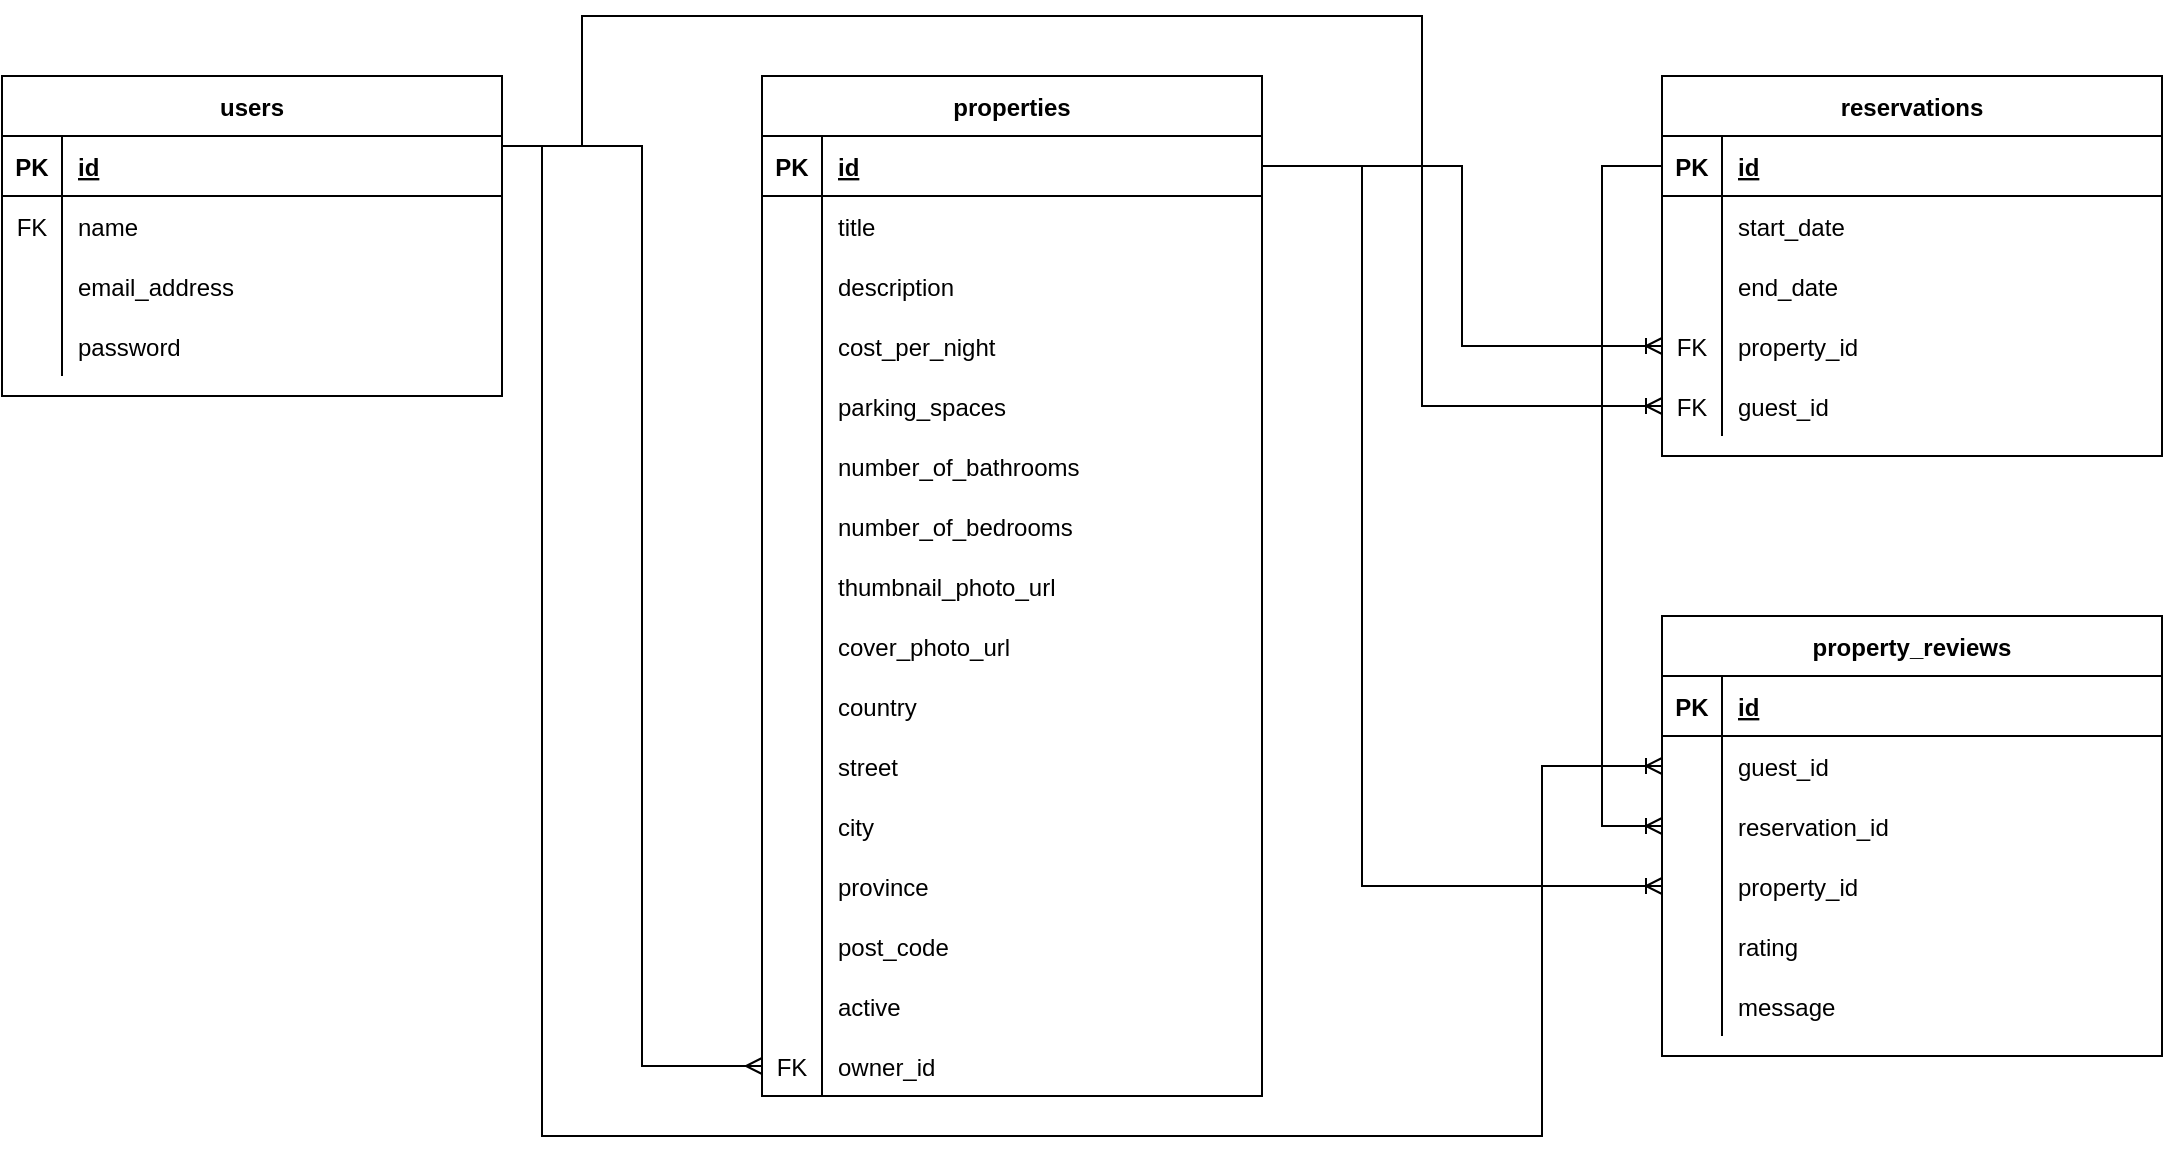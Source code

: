 <mxfile version="17.0.0" type="device"><diagram id="R2lEEEUBdFMjLlhIrx00" name="Page-1"><mxGraphModel dx="2912" dy="1122" grid="1" gridSize="10" guides="1" tooltips="1" connect="1" arrows="1" fold="1" page="1" pageScale="1" pageWidth="850" pageHeight="1100" math="0" shadow="0" extFonts="Permanent Marker^https://fonts.googleapis.com/css?family=Permanent+Marker"><root><mxCell id="0"/><mxCell id="1" parent="0"/><mxCell id="C-vyLk0tnHw3VtMMgP7b-13" value="users" style="shape=table;startSize=30;container=1;collapsible=1;childLayout=tableLayout;fixedRows=1;rowLines=0;fontStyle=1;align=center;resizeLast=1;" parent="1" vertex="1"><mxGeometry x="-580" y="140" width="250" height="160" as="geometry"/></mxCell><mxCell id="C-vyLk0tnHw3VtMMgP7b-14" value="" style="shape=partialRectangle;collapsible=0;dropTarget=0;pointerEvents=0;fillColor=none;points=[[0,0.5],[1,0.5]];portConstraint=eastwest;top=0;left=0;right=0;bottom=1;fontStyle=1" parent="C-vyLk0tnHw3VtMMgP7b-13" vertex="1"><mxGeometry y="30" width="250" height="30" as="geometry"/></mxCell><mxCell id="C-vyLk0tnHw3VtMMgP7b-15" value="PK" style="shape=partialRectangle;overflow=hidden;connectable=0;fillColor=none;top=0;left=0;bottom=0;right=0;fontStyle=1;" parent="C-vyLk0tnHw3VtMMgP7b-14" vertex="1"><mxGeometry width="30" height="30" as="geometry"><mxRectangle width="30" height="30" as="alternateBounds"/></mxGeometry></mxCell><mxCell id="C-vyLk0tnHw3VtMMgP7b-16" value="id" style="shape=partialRectangle;overflow=hidden;connectable=0;fillColor=none;top=0;left=0;bottom=0;right=0;align=left;spacingLeft=6;fontStyle=5;" parent="C-vyLk0tnHw3VtMMgP7b-14" vertex="1"><mxGeometry x="30" width="220" height="30" as="geometry"><mxRectangle width="220" height="30" as="alternateBounds"/></mxGeometry></mxCell><mxCell id="C-vyLk0tnHw3VtMMgP7b-17" value="" style="shape=partialRectangle;collapsible=0;dropTarget=0;pointerEvents=0;fillColor=none;points=[[0,0.5],[1,0.5]];portConstraint=eastwest;top=0;left=0;right=0;bottom=0;" parent="C-vyLk0tnHw3VtMMgP7b-13" vertex="1"><mxGeometry y="60" width="250" height="30" as="geometry"/></mxCell><mxCell id="C-vyLk0tnHw3VtMMgP7b-18" value="FK" style="shape=partialRectangle;overflow=hidden;connectable=0;fillColor=none;top=0;left=0;bottom=0;right=0;" parent="C-vyLk0tnHw3VtMMgP7b-17" vertex="1"><mxGeometry width="30" height="30" as="geometry"><mxRectangle width="30" height="30" as="alternateBounds"/></mxGeometry></mxCell><mxCell id="C-vyLk0tnHw3VtMMgP7b-19" value="name" style="shape=partialRectangle;overflow=hidden;connectable=0;fillColor=none;top=0;left=0;bottom=0;right=0;align=left;spacingLeft=6;" parent="C-vyLk0tnHw3VtMMgP7b-17" vertex="1"><mxGeometry x="30" width="220" height="30" as="geometry"><mxRectangle width="220" height="30" as="alternateBounds"/></mxGeometry></mxCell><mxCell id="C-vyLk0tnHw3VtMMgP7b-20" value="" style="shape=partialRectangle;collapsible=0;dropTarget=0;pointerEvents=0;fillColor=none;points=[[0,0.5],[1,0.5]];portConstraint=eastwest;top=0;left=0;right=0;bottom=0;" parent="C-vyLk0tnHw3VtMMgP7b-13" vertex="1"><mxGeometry y="90" width="250" height="30" as="geometry"/></mxCell><mxCell id="C-vyLk0tnHw3VtMMgP7b-21" value="" style="shape=partialRectangle;overflow=hidden;connectable=0;fillColor=none;top=0;left=0;bottom=0;right=0;" parent="C-vyLk0tnHw3VtMMgP7b-20" vertex="1"><mxGeometry width="30" height="30" as="geometry"><mxRectangle width="30" height="30" as="alternateBounds"/></mxGeometry></mxCell><mxCell id="C-vyLk0tnHw3VtMMgP7b-22" value="email_address" style="shape=partialRectangle;overflow=hidden;connectable=0;fillColor=none;top=0;left=0;bottom=0;right=0;align=left;spacingLeft=6;" parent="C-vyLk0tnHw3VtMMgP7b-20" vertex="1"><mxGeometry x="30" width="220" height="30" as="geometry"><mxRectangle width="220" height="30" as="alternateBounds"/></mxGeometry></mxCell><mxCell id="NNq_k4q-C2Qxh6D-MhSQ-1" style="shape=partialRectangle;collapsible=0;dropTarget=0;pointerEvents=0;fillColor=none;points=[[0,0.5],[1,0.5]];portConstraint=eastwest;top=0;left=0;right=0;bottom=0;" parent="C-vyLk0tnHw3VtMMgP7b-13" vertex="1"><mxGeometry y="120" width="250" height="30" as="geometry"/></mxCell><mxCell id="NNq_k4q-C2Qxh6D-MhSQ-2" style="shape=partialRectangle;overflow=hidden;connectable=0;fillColor=none;top=0;left=0;bottom=0;right=0;" parent="NNq_k4q-C2Qxh6D-MhSQ-1" vertex="1"><mxGeometry width="30" height="30" as="geometry"><mxRectangle width="30" height="30" as="alternateBounds"/></mxGeometry></mxCell><mxCell id="NNq_k4q-C2Qxh6D-MhSQ-3" value="password" style="shape=partialRectangle;overflow=hidden;connectable=0;fillColor=none;top=0;left=0;bottom=0;right=0;align=left;spacingLeft=6;" parent="NNq_k4q-C2Qxh6D-MhSQ-1" vertex="1"><mxGeometry x="30" width="220" height="30" as="geometry"><mxRectangle width="220" height="30" as="alternateBounds"/></mxGeometry></mxCell><mxCell id="C-vyLk0tnHw3VtMMgP7b-23" value="properties" style="shape=table;startSize=30;container=1;collapsible=1;childLayout=tableLayout;fixedRows=1;rowLines=0;fontStyle=1;align=center;resizeLast=1;" parent="1" vertex="1"><mxGeometry x="-200" y="140" width="250" height="510" as="geometry"/></mxCell><mxCell id="C-vyLk0tnHw3VtMMgP7b-24" value="" style="shape=partialRectangle;collapsible=0;dropTarget=0;pointerEvents=0;fillColor=none;points=[[0,0.5],[1,0.5]];portConstraint=eastwest;top=0;left=0;right=0;bottom=1;" parent="C-vyLk0tnHw3VtMMgP7b-23" vertex="1"><mxGeometry y="30" width="250" height="30" as="geometry"/></mxCell><mxCell id="C-vyLk0tnHw3VtMMgP7b-25" value="PK" style="shape=partialRectangle;overflow=hidden;connectable=0;fillColor=none;top=0;left=0;bottom=0;right=0;fontStyle=1;" parent="C-vyLk0tnHw3VtMMgP7b-24" vertex="1"><mxGeometry width="30" height="30" as="geometry"><mxRectangle width="30" height="30" as="alternateBounds"/></mxGeometry></mxCell><mxCell id="C-vyLk0tnHw3VtMMgP7b-26" value="id" style="shape=partialRectangle;overflow=hidden;connectable=0;fillColor=none;top=0;left=0;bottom=0;right=0;align=left;spacingLeft=6;fontStyle=5;" parent="C-vyLk0tnHw3VtMMgP7b-24" vertex="1"><mxGeometry x="30" width="220" height="30" as="geometry"><mxRectangle width="220" height="30" as="alternateBounds"/></mxGeometry></mxCell><mxCell id="C-vyLk0tnHw3VtMMgP7b-27" value="" style="shape=partialRectangle;collapsible=0;dropTarget=0;pointerEvents=0;fillColor=none;points=[[0,0.5],[1,0.5]];portConstraint=eastwest;top=0;left=0;right=0;bottom=0;" parent="C-vyLk0tnHw3VtMMgP7b-23" vertex="1"><mxGeometry y="60" width="250" height="30" as="geometry"/></mxCell><mxCell id="C-vyLk0tnHw3VtMMgP7b-28" value="" style="shape=partialRectangle;overflow=hidden;connectable=0;fillColor=none;top=0;left=0;bottom=0;right=0;" parent="C-vyLk0tnHw3VtMMgP7b-27" vertex="1"><mxGeometry width="30" height="30" as="geometry"><mxRectangle width="30" height="30" as="alternateBounds"/></mxGeometry></mxCell><mxCell id="C-vyLk0tnHw3VtMMgP7b-29" value="title" style="shape=partialRectangle;overflow=hidden;connectable=0;fillColor=none;top=0;left=0;bottom=0;right=0;align=left;spacingLeft=6;" parent="C-vyLk0tnHw3VtMMgP7b-27" vertex="1"><mxGeometry x="30" width="220" height="30" as="geometry"><mxRectangle width="220" height="30" as="alternateBounds"/></mxGeometry></mxCell><mxCell id="NNq_k4q-C2Qxh6D-MhSQ-4" style="shape=partialRectangle;collapsible=0;dropTarget=0;pointerEvents=0;fillColor=none;points=[[0,0.5],[1,0.5]];portConstraint=eastwest;top=0;left=0;right=0;bottom=0;" parent="C-vyLk0tnHw3VtMMgP7b-23" vertex="1"><mxGeometry y="90" width="250" height="30" as="geometry"/></mxCell><mxCell id="NNq_k4q-C2Qxh6D-MhSQ-5" style="shape=partialRectangle;overflow=hidden;connectable=0;fillColor=none;top=0;left=0;bottom=0;right=0;" parent="NNq_k4q-C2Qxh6D-MhSQ-4" vertex="1"><mxGeometry width="30" height="30" as="geometry"><mxRectangle width="30" height="30" as="alternateBounds"/></mxGeometry></mxCell><mxCell id="NNq_k4q-C2Qxh6D-MhSQ-6" value="description   " style="shape=partialRectangle;overflow=hidden;connectable=0;fillColor=none;top=0;left=0;bottom=0;right=0;align=left;spacingLeft=6;" parent="NNq_k4q-C2Qxh6D-MhSQ-4" vertex="1"><mxGeometry x="30" width="220" height="30" as="geometry"><mxRectangle width="220" height="30" as="alternateBounds"/></mxGeometry></mxCell><mxCell id="NNq_k4q-C2Qxh6D-MhSQ-7" style="shape=partialRectangle;collapsible=0;dropTarget=0;pointerEvents=0;fillColor=none;points=[[0,0.5],[1,0.5]];portConstraint=eastwest;top=0;left=0;right=0;bottom=0;" parent="C-vyLk0tnHw3VtMMgP7b-23" vertex="1"><mxGeometry y="120" width="250" height="30" as="geometry"/></mxCell><mxCell id="NNq_k4q-C2Qxh6D-MhSQ-8" style="shape=partialRectangle;overflow=hidden;connectable=0;fillColor=none;top=0;left=0;bottom=0;right=0;" parent="NNq_k4q-C2Qxh6D-MhSQ-7" vertex="1"><mxGeometry width="30" height="30" as="geometry"><mxRectangle width="30" height="30" as="alternateBounds"/></mxGeometry></mxCell><mxCell id="NNq_k4q-C2Qxh6D-MhSQ-9" value="cost_per_night" style="shape=partialRectangle;overflow=hidden;connectable=0;fillColor=none;top=0;left=0;bottom=0;right=0;align=left;spacingLeft=6;" parent="NNq_k4q-C2Qxh6D-MhSQ-7" vertex="1"><mxGeometry x="30" width="220" height="30" as="geometry"><mxRectangle width="220" height="30" as="alternateBounds"/></mxGeometry></mxCell><mxCell id="NNq_k4q-C2Qxh6D-MhSQ-10" style="shape=partialRectangle;collapsible=0;dropTarget=0;pointerEvents=0;fillColor=none;points=[[0,0.5],[1,0.5]];portConstraint=eastwest;top=0;left=0;right=0;bottom=0;" parent="C-vyLk0tnHw3VtMMgP7b-23" vertex="1"><mxGeometry y="150" width="250" height="30" as="geometry"/></mxCell><mxCell id="NNq_k4q-C2Qxh6D-MhSQ-11" style="shape=partialRectangle;overflow=hidden;connectable=0;fillColor=none;top=0;left=0;bottom=0;right=0;" parent="NNq_k4q-C2Qxh6D-MhSQ-10" vertex="1"><mxGeometry width="30" height="30" as="geometry"><mxRectangle width="30" height="30" as="alternateBounds"/></mxGeometry></mxCell><mxCell id="NNq_k4q-C2Qxh6D-MhSQ-12" value="parking_spaces" style="shape=partialRectangle;overflow=hidden;connectable=0;fillColor=none;top=0;left=0;bottom=0;right=0;align=left;spacingLeft=6;" parent="NNq_k4q-C2Qxh6D-MhSQ-10" vertex="1"><mxGeometry x="30" width="220" height="30" as="geometry"><mxRectangle width="220" height="30" as="alternateBounds"/></mxGeometry></mxCell><mxCell id="NNq_k4q-C2Qxh6D-MhSQ-13" style="shape=partialRectangle;collapsible=0;dropTarget=0;pointerEvents=0;fillColor=none;points=[[0,0.5],[1,0.5]];portConstraint=eastwest;top=0;left=0;right=0;bottom=0;" parent="C-vyLk0tnHw3VtMMgP7b-23" vertex="1"><mxGeometry y="180" width="250" height="30" as="geometry"/></mxCell><mxCell id="NNq_k4q-C2Qxh6D-MhSQ-14" style="shape=partialRectangle;overflow=hidden;connectable=0;fillColor=none;top=0;left=0;bottom=0;right=0;" parent="NNq_k4q-C2Qxh6D-MhSQ-13" vertex="1"><mxGeometry width="30" height="30" as="geometry"><mxRectangle width="30" height="30" as="alternateBounds"/></mxGeometry></mxCell><mxCell id="NNq_k4q-C2Qxh6D-MhSQ-15" value="number_of_bathrooms" style="shape=partialRectangle;overflow=hidden;connectable=0;fillColor=none;top=0;left=0;bottom=0;right=0;align=left;spacingLeft=6;" parent="NNq_k4q-C2Qxh6D-MhSQ-13" vertex="1"><mxGeometry x="30" width="220" height="30" as="geometry"><mxRectangle width="220" height="30" as="alternateBounds"/></mxGeometry></mxCell><mxCell id="NNq_k4q-C2Qxh6D-MhSQ-16" style="shape=partialRectangle;collapsible=0;dropTarget=0;pointerEvents=0;fillColor=none;points=[[0,0.5],[1,0.5]];portConstraint=eastwest;top=0;left=0;right=0;bottom=0;" parent="C-vyLk0tnHw3VtMMgP7b-23" vertex="1"><mxGeometry y="210" width="250" height="30" as="geometry"/></mxCell><mxCell id="NNq_k4q-C2Qxh6D-MhSQ-17" style="shape=partialRectangle;overflow=hidden;connectable=0;fillColor=none;top=0;left=0;bottom=0;right=0;" parent="NNq_k4q-C2Qxh6D-MhSQ-16" vertex="1"><mxGeometry width="30" height="30" as="geometry"><mxRectangle width="30" height="30" as="alternateBounds"/></mxGeometry></mxCell><mxCell id="NNq_k4q-C2Qxh6D-MhSQ-18" value="number_of_bedrooms" style="shape=partialRectangle;overflow=hidden;connectable=0;fillColor=none;top=0;left=0;bottom=0;right=0;align=left;spacingLeft=6;" parent="NNq_k4q-C2Qxh6D-MhSQ-16" vertex="1"><mxGeometry x="30" width="220" height="30" as="geometry"><mxRectangle width="220" height="30" as="alternateBounds"/></mxGeometry></mxCell><mxCell id="NNq_k4q-C2Qxh6D-MhSQ-112" style="shape=partialRectangle;collapsible=0;dropTarget=0;pointerEvents=0;fillColor=none;points=[[0,0.5],[1,0.5]];portConstraint=eastwest;top=0;left=0;right=0;bottom=0;" parent="C-vyLk0tnHw3VtMMgP7b-23" vertex="1"><mxGeometry y="240" width="250" height="30" as="geometry"/></mxCell><mxCell id="NNq_k4q-C2Qxh6D-MhSQ-113" style="shape=partialRectangle;overflow=hidden;connectable=0;fillColor=none;top=0;left=0;bottom=0;right=0;" parent="NNq_k4q-C2Qxh6D-MhSQ-112" vertex="1"><mxGeometry width="30" height="30" as="geometry"><mxRectangle width="30" height="30" as="alternateBounds"/></mxGeometry></mxCell><mxCell id="NNq_k4q-C2Qxh6D-MhSQ-114" value="thumbnail_photo_url" style="shape=partialRectangle;overflow=hidden;connectable=0;fillColor=none;top=0;left=0;bottom=0;right=0;align=left;spacingLeft=6;" parent="NNq_k4q-C2Qxh6D-MhSQ-112" vertex="1"><mxGeometry x="30" width="220" height="30" as="geometry"><mxRectangle width="220" height="30" as="alternateBounds"/></mxGeometry></mxCell><mxCell id="NNq_k4q-C2Qxh6D-MhSQ-115" style="shape=partialRectangle;collapsible=0;dropTarget=0;pointerEvents=0;fillColor=none;points=[[0,0.5],[1,0.5]];portConstraint=eastwest;top=0;left=0;right=0;bottom=0;" parent="C-vyLk0tnHw3VtMMgP7b-23" vertex="1"><mxGeometry y="270" width="250" height="30" as="geometry"/></mxCell><mxCell id="NNq_k4q-C2Qxh6D-MhSQ-116" style="shape=partialRectangle;overflow=hidden;connectable=0;fillColor=none;top=0;left=0;bottom=0;right=0;" parent="NNq_k4q-C2Qxh6D-MhSQ-115" vertex="1"><mxGeometry width="30" height="30" as="geometry"><mxRectangle width="30" height="30" as="alternateBounds"/></mxGeometry></mxCell><mxCell id="NNq_k4q-C2Qxh6D-MhSQ-117" value="cover_photo_url" style="shape=partialRectangle;overflow=hidden;connectable=0;fillColor=none;top=0;left=0;bottom=0;right=0;align=left;spacingLeft=6;" parent="NNq_k4q-C2Qxh6D-MhSQ-115" vertex="1"><mxGeometry x="30" width="220" height="30" as="geometry"><mxRectangle width="220" height="30" as="alternateBounds"/></mxGeometry></mxCell><mxCell id="NNq_k4q-C2Qxh6D-MhSQ-118" style="shape=partialRectangle;collapsible=0;dropTarget=0;pointerEvents=0;fillColor=none;points=[[0,0.5],[1,0.5]];portConstraint=eastwest;top=0;left=0;right=0;bottom=0;" parent="C-vyLk0tnHw3VtMMgP7b-23" vertex="1"><mxGeometry y="300" width="250" height="30" as="geometry"/></mxCell><mxCell id="NNq_k4q-C2Qxh6D-MhSQ-119" style="shape=partialRectangle;overflow=hidden;connectable=0;fillColor=none;top=0;left=0;bottom=0;right=0;" parent="NNq_k4q-C2Qxh6D-MhSQ-118" vertex="1"><mxGeometry width="30" height="30" as="geometry"><mxRectangle width="30" height="30" as="alternateBounds"/></mxGeometry></mxCell><mxCell id="NNq_k4q-C2Qxh6D-MhSQ-120" value="country" style="shape=partialRectangle;overflow=hidden;connectable=0;fillColor=none;top=0;left=0;bottom=0;right=0;align=left;spacingLeft=6;" parent="NNq_k4q-C2Qxh6D-MhSQ-118" vertex="1"><mxGeometry x="30" width="220" height="30" as="geometry"><mxRectangle width="220" height="30" as="alternateBounds"/></mxGeometry></mxCell><mxCell id="NNq_k4q-C2Qxh6D-MhSQ-121" style="shape=partialRectangle;collapsible=0;dropTarget=0;pointerEvents=0;fillColor=none;points=[[0,0.5],[1,0.5]];portConstraint=eastwest;top=0;left=0;right=0;bottom=0;" parent="C-vyLk0tnHw3VtMMgP7b-23" vertex="1"><mxGeometry y="330" width="250" height="30" as="geometry"/></mxCell><mxCell id="NNq_k4q-C2Qxh6D-MhSQ-122" style="shape=partialRectangle;overflow=hidden;connectable=0;fillColor=none;top=0;left=0;bottom=0;right=0;" parent="NNq_k4q-C2Qxh6D-MhSQ-121" vertex="1"><mxGeometry width="30" height="30" as="geometry"><mxRectangle width="30" height="30" as="alternateBounds"/></mxGeometry></mxCell><mxCell id="NNq_k4q-C2Qxh6D-MhSQ-123" value="street" style="shape=partialRectangle;overflow=hidden;connectable=0;fillColor=none;top=0;left=0;bottom=0;right=0;align=left;spacingLeft=6;" parent="NNq_k4q-C2Qxh6D-MhSQ-121" vertex="1"><mxGeometry x="30" width="220" height="30" as="geometry"><mxRectangle width="220" height="30" as="alternateBounds"/></mxGeometry></mxCell><mxCell id="NNq_k4q-C2Qxh6D-MhSQ-151" style="shape=partialRectangle;collapsible=0;dropTarget=0;pointerEvents=0;fillColor=none;points=[[0,0.5],[1,0.5]];portConstraint=eastwest;top=0;left=0;right=0;bottom=0;" parent="C-vyLk0tnHw3VtMMgP7b-23" vertex="1"><mxGeometry y="360" width="250" height="30" as="geometry"/></mxCell><mxCell id="NNq_k4q-C2Qxh6D-MhSQ-152" style="shape=partialRectangle;overflow=hidden;connectable=0;fillColor=none;top=0;left=0;bottom=0;right=0;" parent="NNq_k4q-C2Qxh6D-MhSQ-151" vertex="1"><mxGeometry width="30" height="30" as="geometry"><mxRectangle width="30" height="30" as="alternateBounds"/></mxGeometry></mxCell><mxCell id="NNq_k4q-C2Qxh6D-MhSQ-153" value="city" style="shape=partialRectangle;overflow=hidden;connectable=0;fillColor=none;top=0;left=0;bottom=0;right=0;align=left;spacingLeft=6;" parent="NNq_k4q-C2Qxh6D-MhSQ-151" vertex="1"><mxGeometry x="30" width="220" height="30" as="geometry"><mxRectangle width="220" height="30" as="alternateBounds"/></mxGeometry></mxCell><mxCell id="NNq_k4q-C2Qxh6D-MhSQ-124" style="shape=partialRectangle;collapsible=0;dropTarget=0;pointerEvents=0;fillColor=none;points=[[0,0.5],[1,0.5]];portConstraint=eastwest;top=0;left=0;right=0;bottom=0;" parent="C-vyLk0tnHw3VtMMgP7b-23" vertex="1"><mxGeometry y="390" width="250" height="30" as="geometry"/></mxCell><mxCell id="NNq_k4q-C2Qxh6D-MhSQ-125" style="shape=partialRectangle;overflow=hidden;connectable=0;fillColor=none;top=0;left=0;bottom=0;right=0;" parent="NNq_k4q-C2Qxh6D-MhSQ-124" vertex="1"><mxGeometry width="30" height="30" as="geometry"><mxRectangle width="30" height="30" as="alternateBounds"/></mxGeometry></mxCell><mxCell id="NNq_k4q-C2Qxh6D-MhSQ-126" value="province" style="shape=partialRectangle;overflow=hidden;connectable=0;fillColor=none;top=0;left=0;bottom=0;right=0;align=left;spacingLeft=6;" parent="NNq_k4q-C2Qxh6D-MhSQ-124" vertex="1"><mxGeometry x="30" width="220" height="30" as="geometry"><mxRectangle width="220" height="30" as="alternateBounds"/></mxGeometry></mxCell><mxCell id="NNq_k4q-C2Qxh6D-MhSQ-127" style="shape=partialRectangle;collapsible=0;dropTarget=0;pointerEvents=0;fillColor=none;points=[[0,0.5],[1,0.5]];portConstraint=eastwest;top=0;left=0;right=0;bottom=0;" parent="C-vyLk0tnHw3VtMMgP7b-23" vertex="1"><mxGeometry y="420" width="250" height="30" as="geometry"/></mxCell><mxCell id="NNq_k4q-C2Qxh6D-MhSQ-128" style="shape=partialRectangle;overflow=hidden;connectable=0;fillColor=none;top=0;left=0;bottom=0;right=0;" parent="NNq_k4q-C2Qxh6D-MhSQ-127" vertex="1"><mxGeometry width="30" height="30" as="geometry"><mxRectangle width="30" height="30" as="alternateBounds"/></mxGeometry></mxCell><mxCell id="NNq_k4q-C2Qxh6D-MhSQ-129" value="post_code" style="shape=partialRectangle;overflow=hidden;connectable=0;fillColor=none;top=0;left=0;bottom=0;right=0;align=left;spacingLeft=6;" parent="NNq_k4q-C2Qxh6D-MhSQ-127" vertex="1"><mxGeometry x="30" width="220" height="30" as="geometry"><mxRectangle width="220" height="30" as="alternateBounds"/></mxGeometry></mxCell><mxCell id="NNq_k4q-C2Qxh6D-MhSQ-130" style="shape=partialRectangle;collapsible=0;dropTarget=0;pointerEvents=0;fillColor=none;points=[[0,0.5],[1,0.5]];portConstraint=eastwest;top=0;left=0;right=0;bottom=0;" parent="C-vyLk0tnHw3VtMMgP7b-23" vertex="1"><mxGeometry y="450" width="250" height="30" as="geometry"/></mxCell><mxCell id="NNq_k4q-C2Qxh6D-MhSQ-131" style="shape=partialRectangle;overflow=hidden;connectable=0;fillColor=none;top=0;left=0;bottom=0;right=0;" parent="NNq_k4q-C2Qxh6D-MhSQ-130" vertex="1"><mxGeometry width="30" height="30" as="geometry"><mxRectangle width="30" height="30" as="alternateBounds"/></mxGeometry></mxCell><mxCell id="NNq_k4q-C2Qxh6D-MhSQ-132" value="active" style="shape=partialRectangle;overflow=hidden;connectable=0;fillColor=none;top=0;left=0;bottom=0;right=0;align=left;spacingLeft=6;" parent="NNq_k4q-C2Qxh6D-MhSQ-130" vertex="1"><mxGeometry x="30" width="220" height="30" as="geometry"><mxRectangle width="220" height="30" as="alternateBounds"/></mxGeometry></mxCell><mxCell id="NNq_k4q-C2Qxh6D-MhSQ-148" style="shape=partialRectangle;collapsible=0;dropTarget=0;pointerEvents=0;fillColor=none;points=[[0,0.5],[1,0.5]];portConstraint=eastwest;top=0;left=0;right=0;bottom=0;" parent="C-vyLk0tnHw3VtMMgP7b-23" vertex="1"><mxGeometry y="480" width="250" height="30" as="geometry"/></mxCell><mxCell id="NNq_k4q-C2Qxh6D-MhSQ-149" value="FK" style="shape=partialRectangle;overflow=hidden;connectable=0;fillColor=none;top=0;left=0;bottom=0;right=0;" parent="NNq_k4q-C2Qxh6D-MhSQ-148" vertex="1"><mxGeometry width="30" height="30" as="geometry"><mxRectangle width="30" height="30" as="alternateBounds"/></mxGeometry></mxCell><mxCell id="NNq_k4q-C2Qxh6D-MhSQ-150" value="owner_id" style="shape=partialRectangle;overflow=hidden;connectable=0;fillColor=none;top=0;left=0;bottom=0;right=0;align=left;spacingLeft=6;" parent="NNq_k4q-C2Qxh6D-MhSQ-148" vertex="1"><mxGeometry x="30" width="220" height="30" as="geometry"><mxRectangle width="220" height="30" as="alternateBounds"/></mxGeometry></mxCell><mxCell id="NNq_k4q-C2Qxh6D-MhSQ-80" value="reservations" style="shape=table;startSize=30;container=1;collapsible=1;childLayout=tableLayout;fixedRows=1;rowLines=0;fontStyle=1;align=center;resizeLast=1;" parent="1" vertex="1"><mxGeometry x="250" y="140" width="250" height="190" as="geometry"/></mxCell><mxCell id="NNq_k4q-C2Qxh6D-MhSQ-81" value="" style="shape=partialRectangle;collapsible=0;dropTarget=0;pointerEvents=0;fillColor=none;points=[[0,0.5],[1,0.5]];portConstraint=eastwest;top=0;left=0;right=0;bottom=1;" parent="NNq_k4q-C2Qxh6D-MhSQ-80" vertex="1"><mxGeometry y="30" width="250" height="30" as="geometry"/></mxCell><mxCell id="NNq_k4q-C2Qxh6D-MhSQ-82" value="PK" style="shape=partialRectangle;overflow=hidden;connectable=0;fillColor=none;top=0;left=0;bottom=0;right=0;fontStyle=1;" parent="NNq_k4q-C2Qxh6D-MhSQ-81" vertex="1"><mxGeometry width="30" height="30" as="geometry"><mxRectangle width="30" height="30" as="alternateBounds"/></mxGeometry></mxCell><mxCell id="NNq_k4q-C2Qxh6D-MhSQ-83" value="id" style="shape=partialRectangle;overflow=hidden;connectable=0;fillColor=none;top=0;left=0;bottom=0;right=0;align=left;spacingLeft=6;fontStyle=5;" parent="NNq_k4q-C2Qxh6D-MhSQ-81" vertex="1"><mxGeometry x="30" width="220" height="30" as="geometry"><mxRectangle width="220" height="30" as="alternateBounds"/></mxGeometry></mxCell><mxCell id="NNq_k4q-C2Qxh6D-MhSQ-84" value="" style="shape=partialRectangle;collapsible=0;dropTarget=0;pointerEvents=0;fillColor=none;points=[[0,0.5],[1,0.5]];portConstraint=eastwest;top=0;left=0;right=0;bottom=0;" parent="NNq_k4q-C2Qxh6D-MhSQ-80" vertex="1"><mxGeometry y="60" width="250" height="30" as="geometry"/></mxCell><mxCell id="NNq_k4q-C2Qxh6D-MhSQ-85" value="" style="shape=partialRectangle;overflow=hidden;connectable=0;fillColor=none;top=0;left=0;bottom=0;right=0;" parent="NNq_k4q-C2Qxh6D-MhSQ-84" vertex="1"><mxGeometry width="30" height="30" as="geometry"><mxRectangle width="30" height="30" as="alternateBounds"/></mxGeometry></mxCell><mxCell id="NNq_k4q-C2Qxh6D-MhSQ-86" value="start_date" style="shape=partialRectangle;overflow=hidden;connectable=0;fillColor=none;top=0;left=0;bottom=0;right=0;align=left;spacingLeft=6;" parent="NNq_k4q-C2Qxh6D-MhSQ-84" vertex="1"><mxGeometry x="30" width="220" height="30" as="geometry"><mxRectangle width="220" height="30" as="alternateBounds"/></mxGeometry></mxCell><mxCell id="NNq_k4q-C2Qxh6D-MhSQ-87" style="shape=partialRectangle;collapsible=0;dropTarget=0;pointerEvents=0;fillColor=none;points=[[0,0.5],[1,0.5]];portConstraint=eastwest;top=0;left=0;right=0;bottom=0;" parent="NNq_k4q-C2Qxh6D-MhSQ-80" vertex="1"><mxGeometry y="90" width="250" height="30" as="geometry"/></mxCell><mxCell id="NNq_k4q-C2Qxh6D-MhSQ-88" style="shape=partialRectangle;overflow=hidden;connectable=0;fillColor=none;top=0;left=0;bottom=0;right=0;" parent="NNq_k4q-C2Qxh6D-MhSQ-87" vertex="1"><mxGeometry width="30" height="30" as="geometry"><mxRectangle width="30" height="30" as="alternateBounds"/></mxGeometry></mxCell><mxCell id="NNq_k4q-C2Qxh6D-MhSQ-89" value="end_date" style="shape=partialRectangle;overflow=hidden;connectable=0;fillColor=none;top=0;left=0;bottom=0;right=0;align=left;spacingLeft=6;" parent="NNq_k4q-C2Qxh6D-MhSQ-87" vertex="1"><mxGeometry x="30" width="220" height="30" as="geometry"><mxRectangle width="220" height="30" as="alternateBounds"/></mxGeometry></mxCell><mxCell id="NNq_k4q-C2Qxh6D-MhSQ-133" style="shape=partialRectangle;collapsible=0;dropTarget=0;pointerEvents=0;fillColor=none;points=[[0,0.5],[1,0.5]];portConstraint=eastwest;top=0;left=0;right=0;bottom=0;" parent="NNq_k4q-C2Qxh6D-MhSQ-80" vertex="1"><mxGeometry y="120" width="250" height="30" as="geometry"/></mxCell><mxCell id="NNq_k4q-C2Qxh6D-MhSQ-134" value="FK" style="shape=partialRectangle;overflow=hidden;connectable=0;fillColor=none;top=0;left=0;bottom=0;right=0;" parent="NNq_k4q-C2Qxh6D-MhSQ-133" vertex="1"><mxGeometry width="30" height="30" as="geometry"><mxRectangle width="30" height="30" as="alternateBounds"/></mxGeometry></mxCell><mxCell id="NNq_k4q-C2Qxh6D-MhSQ-135" value="property_id" style="shape=partialRectangle;overflow=hidden;connectable=0;fillColor=none;top=0;left=0;bottom=0;right=0;align=left;spacingLeft=6;" parent="NNq_k4q-C2Qxh6D-MhSQ-133" vertex="1"><mxGeometry x="30" width="220" height="30" as="geometry"><mxRectangle width="220" height="30" as="alternateBounds"/></mxGeometry></mxCell><mxCell id="NNq_k4q-C2Qxh6D-MhSQ-136" style="shape=partialRectangle;collapsible=0;dropTarget=0;pointerEvents=0;fillColor=none;points=[[0,0.5],[1,0.5]];portConstraint=eastwest;top=0;left=0;right=0;bottom=0;" parent="NNq_k4q-C2Qxh6D-MhSQ-80" vertex="1"><mxGeometry y="150" width="250" height="30" as="geometry"/></mxCell><mxCell id="NNq_k4q-C2Qxh6D-MhSQ-137" value="FK" style="shape=partialRectangle;overflow=hidden;connectable=0;fillColor=none;top=0;left=0;bottom=0;right=0;" parent="NNq_k4q-C2Qxh6D-MhSQ-136" vertex="1"><mxGeometry width="30" height="30" as="geometry"><mxRectangle width="30" height="30" as="alternateBounds"/></mxGeometry></mxCell><mxCell id="NNq_k4q-C2Qxh6D-MhSQ-138" value="guest_id" style="shape=partialRectangle;overflow=hidden;connectable=0;fillColor=none;top=0;left=0;bottom=0;right=0;align=left;spacingLeft=6;" parent="NNq_k4q-C2Qxh6D-MhSQ-136" vertex="1"><mxGeometry x="30" width="220" height="30" as="geometry"><mxRectangle width="220" height="30" as="alternateBounds"/></mxGeometry></mxCell><mxCell id="NNq_k4q-C2Qxh6D-MhSQ-102" value="property_reviews" style="shape=table;startSize=30;container=1;collapsible=1;childLayout=tableLayout;fixedRows=1;rowLines=0;fontStyle=1;align=center;resizeLast=1;" parent="1" vertex="1"><mxGeometry x="250" y="410" width="250" height="220" as="geometry"/></mxCell><mxCell id="NNq_k4q-C2Qxh6D-MhSQ-103" value="" style="shape=partialRectangle;collapsible=0;dropTarget=0;pointerEvents=0;fillColor=none;points=[[0,0.5],[1,0.5]];portConstraint=eastwest;top=0;left=0;right=0;bottom=1;" parent="NNq_k4q-C2Qxh6D-MhSQ-102" vertex="1"><mxGeometry y="30" width="250" height="30" as="geometry"/></mxCell><mxCell id="NNq_k4q-C2Qxh6D-MhSQ-104" value="PK" style="shape=partialRectangle;overflow=hidden;connectable=0;fillColor=none;top=0;left=0;bottom=0;right=0;fontStyle=1;" parent="NNq_k4q-C2Qxh6D-MhSQ-103" vertex="1"><mxGeometry width="30" height="30" as="geometry"><mxRectangle width="30" height="30" as="alternateBounds"/></mxGeometry></mxCell><mxCell id="NNq_k4q-C2Qxh6D-MhSQ-105" value="id" style="shape=partialRectangle;overflow=hidden;connectable=0;fillColor=none;top=0;left=0;bottom=0;right=0;align=left;spacingLeft=6;fontStyle=5;" parent="NNq_k4q-C2Qxh6D-MhSQ-103" vertex="1"><mxGeometry x="30" width="220" height="30" as="geometry"><mxRectangle width="220" height="30" as="alternateBounds"/></mxGeometry></mxCell><mxCell id="NNq_k4q-C2Qxh6D-MhSQ-106" value="" style="shape=partialRectangle;collapsible=0;dropTarget=0;pointerEvents=0;fillColor=none;points=[[0,0.5],[1,0.5]];portConstraint=eastwest;top=0;left=0;right=0;bottom=0;" parent="NNq_k4q-C2Qxh6D-MhSQ-102" vertex="1"><mxGeometry y="60" width="250" height="30" as="geometry"/></mxCell><mxCell id="NNq_k4q-C2Qxh6D-MhSQ-107" value="" style="shape=partialRectangle;overflow=hidden;connectable=0;fillColor=none;top=0;left=0;bottom=0;right=0;" parent="NNq_k4q-C2Qxh6D-MhSQ-106" vertex="1"><mxGeometry width="30" height="30" as="geometry"><mxRectangle width="30" height="30" as="alternateBounds"/></mxGeometry></mxCell><mxCell id="NNq_k4q-C2Qxh6D-MhSQ-108" value="guest_id" style="shape=partialRectangle;overflow=hidden;connectable=0;fillColor=none;top=0;left=0;bottom=0;right=0;align=left;spacingLeft=6;" parent="NNq_k4q-C2Qxh6D-MhSQ-106" vertex="1"><mxGeometry x="30" width="220" height="30" as="geometry"><mxRectangle width="220" height="30" as="alternateBounds"/></mxGeometry></mxCell><mxCell id="NNq_k4q-C2Qxh6D-MhSQ-109" style="shape=partialRectangle;collapsible=0;dropTarget=0;pointerEvents=0;fillColor=none;points=[[0,0.5],[1,0.5]];portConstraint=eastwest;top=0;left=0;right=0;bottom=0;" parent="NNq_k4q-C2Qxh6D-MhSQ-102" vertex="1"><mxGeometry y="90" width="250" height="30" as="geometry"/></mxCell><mxCell id="NNq_k4q-C2Qxh6D-MhSQ-110" style="shape=partialRectangle;overflow=hidden;connectable=0;fillColor=none;top=0;left=0;bottom=0;right=0;" parent="NNq_k4q-C2Qxh6D-MhSQ-109" vertex="1"><mxGeometry width="30" height="30" as="geometry"><mxRectangle width="30" height="30" as="alternateBounds"/></mxGeometry></mxCell><mxCell id="NNq_k4q-C2Qxh6D-MhSQ-111" value="reservation_id" style="shape=partialRectangle;overflow=hidden;connectable=0;fillColor=none;top=0;left=0;bottom=0;right=0;align=left;spacingLeft=6;" parent="NNq_k4q-C2Qxh6D-MhSQ-109" vertex="1"><mxGeometry x="30" width="220" height="30" as="geometry"><mxRectangle width="220" height="30" as="alternateBounds"/></mxGeometry></mxCell><mxCell id="NNq_k4q-C2Qxh6D-MhSQ-145" style="shape=partialRectangle;collapsible=0;dropTarget=0;pointerEvents=0;fillColor=none;points=[[0,0.5],[1,0.5]];portConstraint=eastwest;top=0;left=0;right=0;bottom=0;" parent="NNq_k4q-C2Qxh6D-MhSQ-102" vertex="1"><mxGeometry y="120" width="250" height="30" as="geometry"/></mxCell><mxCell id="NNq_k4q-C2Qxh6D-MhSQ-146" style="shape=partialRectangle;overflow=hidden;connectable=0;fillColor=none;top=0;left=0;bottom=0;right=0;" parent="NNq_k4q-C2Qxh6D-MhSQ-145" vertex="1"><mxGeometry width="30" height="30" as="geometry"><mxRectangle width="30" height="30" as="alternateBounds"/></mxGeometry></mxCell><mxCell id="NNq_k4q-C2Qxh6D-MhSQ-147" value="property_id" style="shape=partialRectangle;overflow=hidden;connectable=0;fillColor=none;top=0;left=0;bottom=0;right=0;align=left;spacingLeft=6;" parent="NNq_k4q-C2Qxh6D-MhSQ-145" vertex="1"><mxGeometry x="30" width="220" height="30" as="geometry"><mxRectangle width="220" height="30" as="alternateBounds"/></mxGeometry></mxCell><mxCell id="NNq_k4q-C2Qxh6D-MhSQ-139" style="shape=partialRectangle;collapsible=0;dropTarget=0;pointerEvents=0;fillColor=none;points=[[0,0.5],[1,0.5]];portConstraint=eastwest;top=0;left=0;right=0;bottom=0;" parent="NNq_k4q-C2Qxh6D-MhSQ-102" vertex="1"><mxGeometry y="150" width="250" height="30" as="geometry"/></mxCell><mxCell id="NNq_k4q-C2Qxh6D-MhSQ-140" style="shape=partialRectangle;overflow=hidden;connectable=0;fillColor=none;top=0;left=0;bottom=0;right=0;" parent="NNq_k4q-C2Qxh6D-MhSQ-139" vertex="1"><mxGeometry width="30" height="30" as="geometry"><mxRectangle width="30" height="30" as="alternateBounds"/></mxGeometry></mxCell><mxCell id="NNq_k4q-C2Qxh6D-MhSQ-141" value="rating" style="shape=partialRectangle;overflow=hidden;connectable=0;fillColor=none;top=0;left=0;bottom=0;right=0;align=left;spacingLeft=6;" parent="NNq_k4q-C2Qxh6D-MhSQ-139" vertex="1"><mxGeometry x="30" width="220" height="30" as="geometry"><mxRectangle width="220" height="30" as="alternateBounds"/></mxGeometry></mxCell><mxCell id="NNq_k4q-C2Qxh6D-MhSQ-142" style="shape=partialRectangle;collapsible=0;dropTarget=0;pointerEvents=0;fillColor=none;points=[[0,0.5],[1,0.5]];portConstraint=eastwest;top=0;left=0;right=0;bottom=0;" parent="NNq_k4q-C2Qxh6D-MhSQ-102" vertex="1"><mxGeometry y="180" width="250" height="30" as="geometry"/></mxCell><mxCell id="NNq_k4q-C2Qxh6D-MhSQ-143" style="shape=partialRectangle;overflow=hidden;connectable=0;fillColor=none;top=0;left=0;bottom=0;right=0;" parent="NNq_k4q-C2Qxh6D-MhSQ-142" vertex="1"><mxGeometry width="30" height="30" as="geometry"><mxRectangle width="30" height="30" as="alternateBounds"/></mxGeometry></mxCell><mxCell id="NNq_k4q-C2Qxh6D-MhSQ-144" value="message" style="shape=partialRectangle;overflow=hidden;connectable=0;fillColor=none;top=0;left=0;bottom=0;right=0;align=left;spacingLeft=6;" parent="NNq_k4q-C2Qxh6D-MhSQ-142" vertex="1"><mxGeometry x="30" width="220" height="30" as="geometry"><mxRectangle width="220" height="30" as="alternateBounds"/></mxGeometry></mxCell><mxCell id="NNq_k4q-C2Qxh6D-MhSQ-154" value="" style="edgeStyle=orthogonalEdgeStyle;fontSize=12;html=1;endArrow=ERmany;rounded=0;exitX=1;exitY=0.5;exitDx=0;exitDy=0;entryX=0;entryY=0.5;entryDx=0;entryDy=0;" parent="1" source="C-vyLk0tnHw3VtMMgP7b-14" target="NNq_k4q-C2Qxh6D-MhSQ-148" edge="1"><mxGeometry width="100" height="100" relative="1" as="geometry"><mxPoint x="-310" y="430" as="sourcePoint"/><mxPoint x="-210" y="330" as="targetPoint"/><Array as="points"><mxPoint x="-260" y="175"/><mxPoint x="-260" y="635"/></Array></mxGeometry></mxCell><mxCell id="NNq_k4q-C2Qxh6D-MhSQ-155" value="" style="edgeStyle=orthogonalEdgeStyle;fontSize=12;html=1;endArrow=ERoneToMany;rounded=0;exitX=1;exitY=0.5;exitDx=0;exitDy=0;entryX=0;entryY=0.5;entryDx=0;entryDy=0;" parent="1" source="C-vyLk0tnHw3VtMMgP7b-14" target="NNq_k4q-C2Qxh6D-MhSQ-136" edge="1"><mxGeometry width="100" height="100" relative="1" as="geometry"><mxPoint x="370" y="650" as="sourcePoint"/><mxPoint x="470" y="550" as="targetPoint"/><Array as="points"><mxPoint x="-290" y="175"/><mxPoint x="-290" y="110"/><mxPoint x="130" y="110"/><mxPoint x="130" y="305"/></Array></mxGeometry></mxCell><mxCell id="NNq_k4q-C2Qxh6D-MhSQ-156" value="" style="edgeStyle=orthogonalEdgeStyle;fontSize=12;html=1;endArrow=ERoneToMany;rounded=0;exitX=1;exitY=0.5;exitDx=0;exitDy=0;" parent="1" source="C-vyLk0tnHw3VtMMgP7b-14" target="NNq_k4q-C2Qxh6D-MhSQ-106" edge="1"><mxGeometry width="100" height="100" relative="1" as="geometry"><mxPoint x="370" y="650" as="sourcePoint"/><mxPoint x="470" y="550" as="targetPoint"/><Array as="points"><mxPoint x="-310" y="175"/><mxPoint x="-310" y="670"/><mxPoint x="190" y="670"/><mxPoint x="190" y="485"/></Array></mxGeometry></mxCell><mxCell id="NNq_k4q-C2Qxh6D-MhSQ-157" value="" style="edgeStyle=orthogonalEdgeStyle;fontSize=12;html=1;endArrow=ERoneToMany;rounded=0;exitX=0;exitY=0.5;exitDx=0;exitDy=0;entryX=0;entryY=0.5;entryDx=0;entryDy=0;" parent="1" source="NNq_k4q-C2Qxh6D-MhSQ-81" target="NNq_k4q-C2Qxh6D-MhSQ-109" edge="1"><mxGeometry width="100" height="100" relative="1" as="geometry"><mxPoint x="370" y="650" as="sourcePoint"/><mxPoint x="470" y="550" as="targetPoint"/><Array as="points"><mxPoint x="220" y="185"/><mxPoint x="220" y="515"/></Array></mxGeometry></mxCell><mxCell id="NNq_k4q-C2Qxh6D-MhSQ-158" value="" style="edgeStyle=orthogonalEdgeStyle;fontSize=12;html=1;endArrow=ERoneToMany;rounded=0;entryX=0;entryY=0.5;entryDx=0;entryDy=0;exitX=1;exitY=0.5;exitDx=0;exitDy=0;" parent="1" source="C-vyLk0tnHw3VtMMgP7b-24" target="NNq_k4q-C2Qxh6D-MhSQ-145" edge="1"><mxGeometry width="100" height="100" relative="1" as="geometry"><mxPoint x="130" y="620" as="sourcePoint"/><mxPoint x="470" y="550" as="targetPoint"/><Array as="points"><mxPoint x="100" y="185"/><mxPoint x="100" y="545"/></Array></mxGeometry></mxCell><mxCell id="NNq_k4q-C2Qxh6D-MhSQ-159" value="" style="edgeStyle=orthogonalEdgeStyle;fontSize=12;html=1;endArrow=ERoneToMany;rounded=0;entryX=0;entryY=0.5;entryDx=0;entryDy=0;exitX=1;exitY=0.5;exitDx=0;exitDy=0;" parent="1" source="C-vyLk0tnHw3VtMMgP7b-24" target="NNq_k4q-C2Qxh6D-MhSQ-133" edge="1"><mxGeometry width="100" height="100" relative="1" as="geometry"><mxPoint x="80" y="220" as="sourcePoint"/><mxPoint x="470" y="550" as="targetPoint"/></mxGeometry></mxCell></root></mxGraphModel></diagram></mxfile>